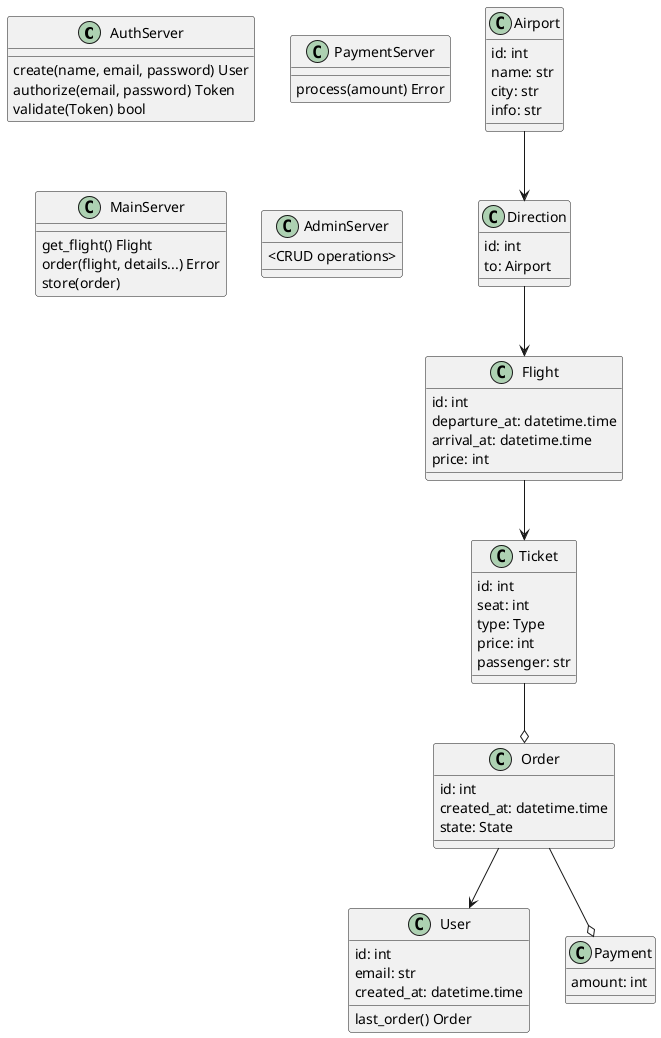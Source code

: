 @startuml classes

class AuthServer {
    create(name, email, password) User
    authorize(email, password) Token
    validate(Token) bool
}

class PaymentServer {
    process(amount) Error
}

class MainServer {
    get_flight() Flight
    order(flight, details...) Error
    store(order)
}

class AdminServer {
    <CRUD operations>
}

class Airport {
    id: int
    name: str
    city: str
    info: str
}

class User {
    id: int
    email: str
    created_at: datetime.time
    last_order() Order
}

class Order {
    id: int
    created_at: datetime.time
    state: State
}

class Ticket {
    id: int
    seat: int
    type: Type
    price: int
    passenger: str
}

class Direction {
    id: int
    to: Airport
}

class Flight {
    id: int
    departure_at: datetime.time
    arrival_at: datetime.time
    price: int
}

class Payment {
    amount: int
}

Order     --o Payment
Direction --> Flight
Order     --> User
Ticket    --o Order
Flight    --> Ticket
Airport   --> Direction

@enduml

